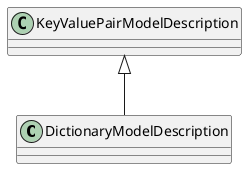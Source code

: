 @startuml
class DictionaryModelDescription {
}
KeyValuePairModelDescription <|-- DictionaryModelDescription
@enduml
